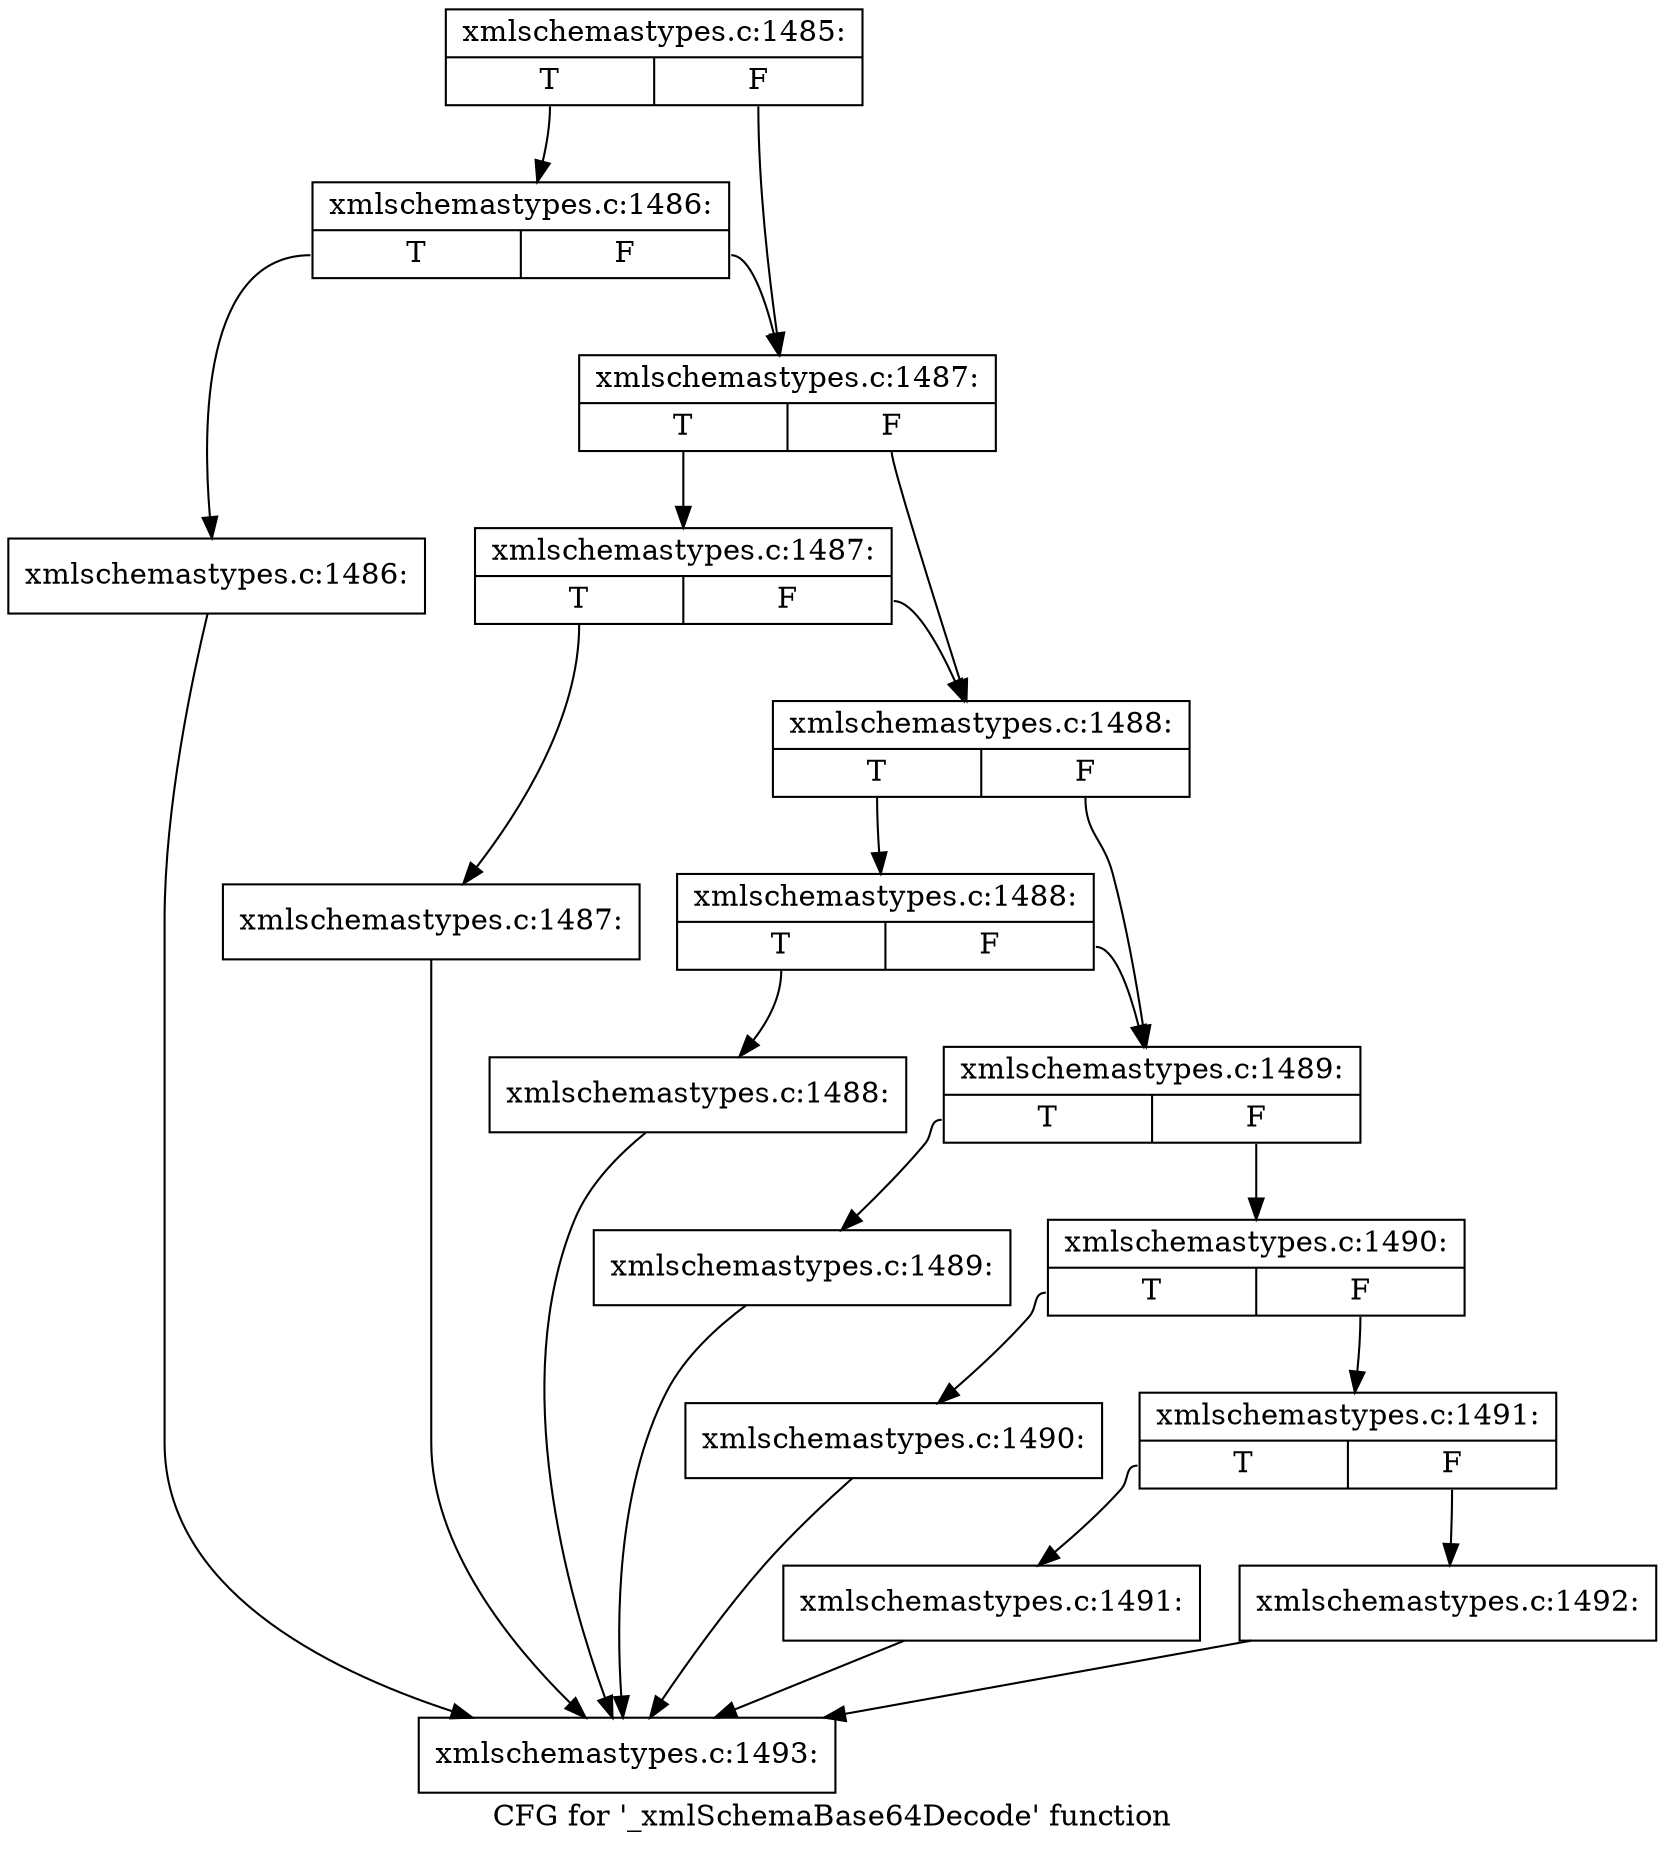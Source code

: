 digraph "CFG for '_xmlSchemaBase64Decode' function" {
	label="CFG for '_xmlSchemaBase64Decode' function";

	Node0x557d8dc81050 [shape=record,label="{xmlschemastypes.c:1485:|{<s0>T|<s1>F}}"];
	Node0x557d8dc81050:s0 -> Node0x557d8dc81860;
	Node0x557d8dc81050:s1 -> Node0x557d8dc80c30;
	Node0x557d8dc81860 [shape=record,label="{xmlschemastypes.c:1486:|{<s0>T|<s1>F}}"];
	Node0x557d8dc81860:s0 -> Node0x557d8dc80be0;
	Node0x557d8dc81860:s1 -> Node0x557d8dc80c30;
	Node0x557d8dc80be0 [shape=record,label="{xmlschemastypes.c:1486:}"];
	Node0x557d8dc80be0 -> Node0x557d8dc810a0;
	Node0x557d8dc80c30 [shape=record,label="{xmlschemastypes.c:1487:|{<s0>T|<s1>F}}"];
	Node0x557d8dc80c30:s0 -> Node0x557d8dc82220;
	Node0x557d8dc80c30:s1 -> Node0x557d8dc821d0;
	Node0x557d8dc82220 [shape=record,label="{xmlschemastypes.c:1487:|{<s0>T|<s1>F}}"];
	Node0x557d8dc82220:s0 -> Node0x557d8dc82180;
	Node0x557d8dc82220:s1 -> Node0x557d8dc821d0;
	Node0x557d8dc82180 [shape=record,label="{xmlschemastypes.c:1487:}"];
	Node0x557d8dc82180 -> Node0x557d8dc810a0;
	Node0x557d8dc821d0 [shape=record,label="{xmlschemastypes.c:1488:|{<s0>T|<s1>F}}"];
	Node0x557d8dc821d0:s0 -> Node0x557d8dc82d00;
	Node0x557d8dc821d0:s1 -> Node0x557d8dc82cb0;
	Node0x557d8dc82d00 [shape=record,label="{xmlschemastypes.c:1488:|{<s0>T|<s1>F}}"];
	Node0x557d8dc82d00:s0 -> Node0x557d8dc82c60;
	Node0x557d8dc82d00:s1 -> Node0x557d8dc82cb0;
	Node0x557d8dc82c60 [shape=record,label="{xmlschemastypes.c:1488:}"];
	Node0x557d8dc82c60 -> Node0x557d8dc810a0;
	Node0x557d8dc82cb0 [shape=record,label="{xmlschemastypes.c:1489:|{<s0>T|<s1>F}}"];
	Node0x557d8dc82cb0:s0 -> Node0x557d8dc83740;
	Node0x557d8dc82cb0:s1 -> Node0x557d8dc83790;
	Node0x557d8dc83740 [shape=record,label="{xmlschemastypes.c:1489:}"];
	Node0x557d8dc83740 -> Node0x557d8dc810a0;
	Node0x557d8dc83790 [shape=record,label="{xmlschemastypes.c:1490:|{<s0>T|<s1>F}}"];
	Node0x557d8dc83790:s0 -> Node0x557d8dc83c50;
	Node0x557d8dc83790:s1 -> Node0x557d8dc83ca0;
	Node0x557d8dc83c50 [shape=record,label="{xmlschemastypes.c:1490:}"];
	Node0x557d8dc83c50 -> Node0x557d8dc810a0;
	Node0x557d8dc83ca0 [shape=record,label="{xmlschemastypes.c:1491:|{<s0>T|<s1>F}}"];
	Node0x557d8dc83ca0:s0 -> Node0x557d8dc841a0;
	Node0x557d8dc83ca0:s1 -> Node0x557d8dc841f0;
	Node0x557d8dc841a0 [shape=record,label="{xmlschemastypes.c:1491:}"];
	Node0x557d8dc841a0 -> Node0x557d8dc810a0;
	Node0x557d8dc841f0 [shape=record,label="{xmlschemastypes.c:1492:}"];
	Node0x557d8dc841f0 -> Node0x557d8dc810a0;
	Node0x557d8dc810a0 [shape=record,label="{xmlschemastypes.c:1493:}"];
}
